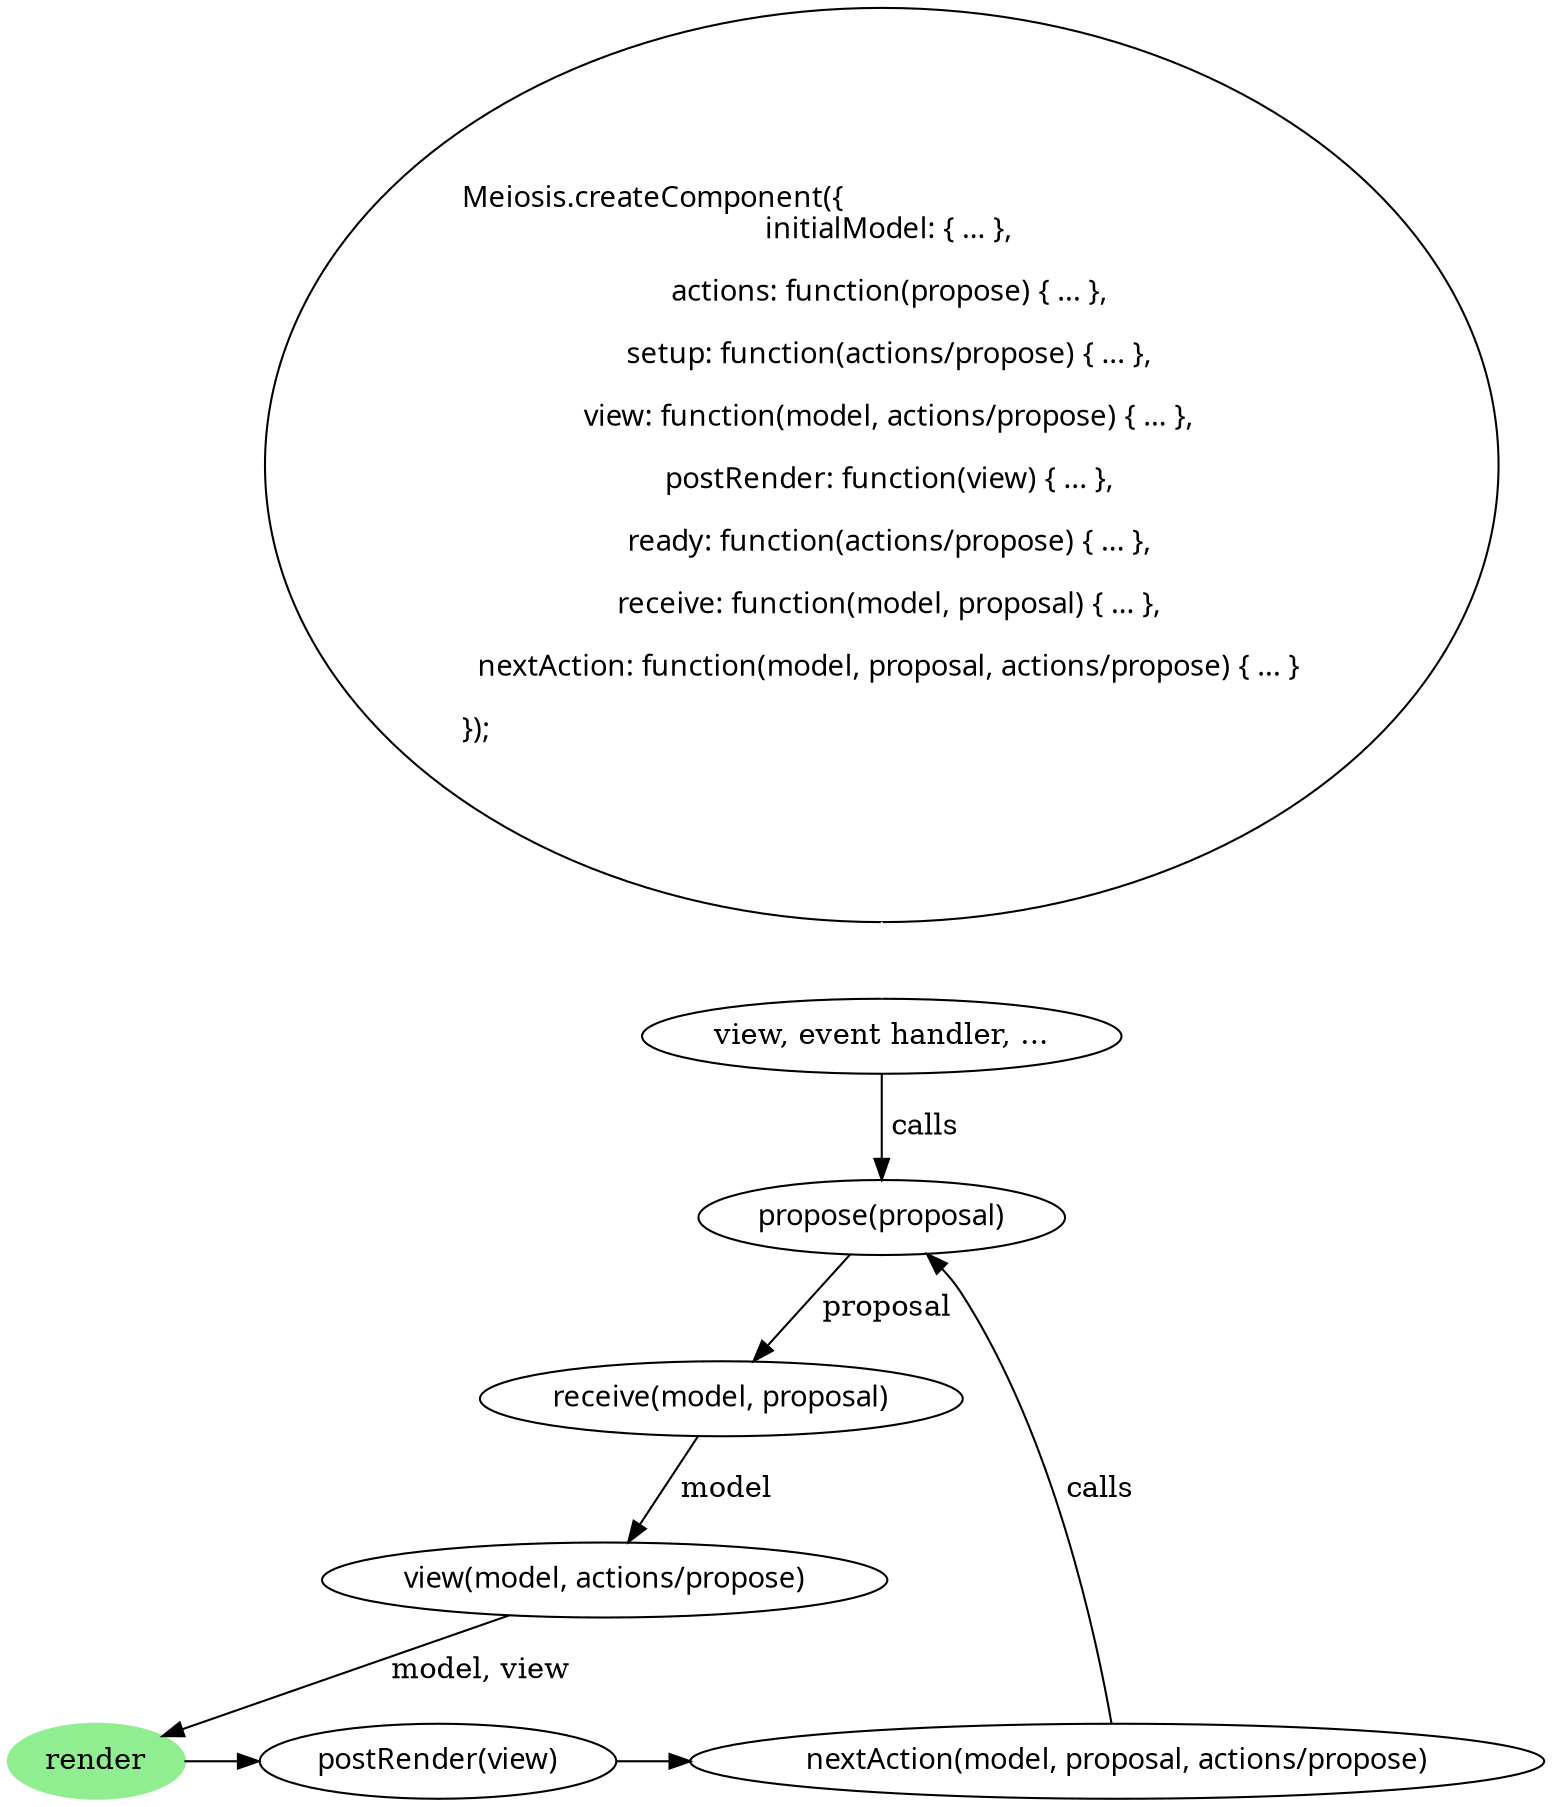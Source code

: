 digraph meiosis_update {
  createComponent [fontname=Hack, label = "\lMeiosis.createComponent(\{\l\ \ initialModel: \{ ... \},
    \l  actions: function(propose) \{ ... \},
    \l  setup: function(actions/propose) \{ ... \},
    \l  view: function(model, actions/propose) \{ ... \},
    \l  postRender: function(view) \{ ... \},
    \l  ready: function(actions/propose) \{ ... \},
    \l  receive: function(model, proposal) \{ ... \},
    \l  nextAction: function(model, proposal, actions/propose) \{ ... \}
    \l\});\l\l"]

  trigger [label = "view, event handler, ..."]
  propose [label = "propose(proposal)", fontname=Hack]
  receive [label = "receive(model, proposal)", fontname=Hack]
  view [label = "view(model, actions/propose)", fontname=Hack]
  render [style=filled, color=lightgreen]
  postRender [label = "postRender(view)", fontname=Hack]
  nextAction [label = "nextAction(model, proposal, actions/propose)", fontname=Hack]

  {rank=same; render postRender nextAction}

  createComponent -> trigger [arrowhead=none, arrowtail=empty, color=white]
  trigger -> propose [label = " calls"]
  propose -> receive [label = " proposal"]
  receive -> view [label = " model"]
  view -> render [label = " model, view"]
  render -> postRender
  postRender -> nextAction
  nextAction -> propose [label = " calls"]
}
